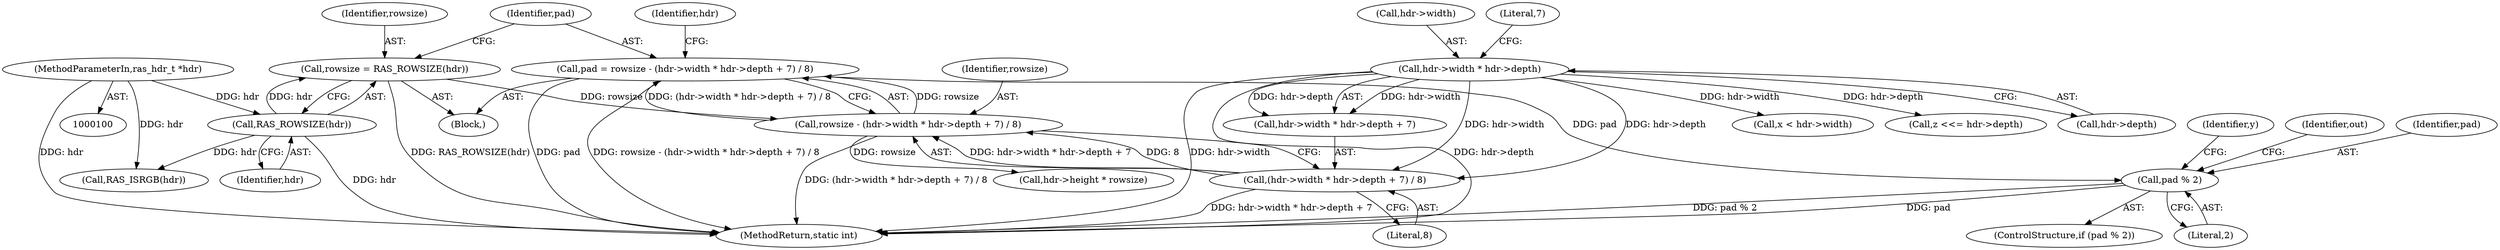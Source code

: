 digraph "0_jasper_411a4068f8c464e883358bf403a3e25158863823_1@integer" {
"1000144" [label="(Call,pad = rowsize - (hdr->width * hdr->depth + 7) / 8)"];
"1000146" [label="(Call,rowsize - (hdr->width * hdr->depth + 7) / 8)"];
"1000140" [label="(Call,rowsize = RAS_ROWSIZE(hdr))"];
"1000142" [label="(Call,RAS_ROWSIZE(hdr))"];
"1000102" [label="(MethodParameterIn,ras_hdr_t *hdr)"];
"1000148" [label="(Call,(hdr->width * hdr->depth + 7) / 8)"];
"1000150" [label="(Call,hdr->width * hdr->depth)"];
"1000336" [label="(Call,pad % 2)"];
"1000178" [label="(Identifier,y)"];
"1000343" [label="(Identifier,out)"];
"1000335" [label="(ControlStructure,if (pad % 2))"];
"1000163" [label="(Call,hdr->height * rowsize)"];
"1000218" [label="(Call,x < hdr->width)"];
"1000102" [label="(MethodParameterIn,ras_hdr_t *hdr)"];
"1000232" [label="(Call,RAS_ISRGB(hdr))"];
"1000141" [label="(Identifier,rowsize)"];
"1000337" [label="(Identifier,pad)"];
"1000149" [label="(Call,hdr->width * hdr->depth + 7)"];
"1000142" [label="(Call,RAS_ROWSIZE(hdr))"];
"1000106" [label="(Block,)"];
"1000140" [label="(Call,rowsize = RAS_ROWSIZE(hdr))"];
"1000336" [label="(Call,pad % 2)"];
"1000158" [label="(Literal,8)"];
"1000151" [label="(Call,hdr->width)"];
"1000150" [label="(Call,hdr->width * hdr->depth)"];
"1000226" [label="(Call,z <<= hdr->depth)"];
"1000366" [label="(MethodReturn,static int)"];
"1000147" [label="(Identifier,rowsize)"];
"1000154" [label="(Call,hdr->depth)"];
"1000145" [label="(Identifier,pad)"];
"1000148" [label="(Call,(hdr->width * hdr->depth + 7) / 8)"];
"1000157" [label="(Literal,7)"];
"1000144" [label="(Call,pad = rowsize - (hdr->width * hdr->depth + 7) / 8)"];
"1000338" [label="(Literal,2)"];
"1000146" [label="(Call,rowsize - (hdr->width * hdr->depth + 7) / 8)"];
"1000161" [label="(Identifier,hdr)"];
"1000143" [label="(Identifier,hdr)"];
"1000144" -> "1000106"  [label="AST: "];
"1000144" -> "1000146"  [label="CFG: "];
"1000145" -> "1000144"  [label="AST: "];
"1000146" -> "1000144"  [label="AST: "];
"1000161" -> "1000144"  [label="CFG: "];
"1000144" -> "1000366"  [label="DDG: pad"];
"1000144" -> "1000366"  [label="DDG: rowsize - (hdr->width * hdr->depth + 7) / 8"];
"1000146" -> "1000144"  [label="DDG: rowsize"];
"1000146" -> "1000144"  [label="DDG: (hdr->width * hdr->depth + 7) / 8"];
"1000144" -> "1000336"  [label="DDG: pad"];
"1000146" -> "1000148"  [label="CFG: "];
"1000147" -> "1000146"  [label="AST: "];
"1000148" -> "1000146"  [label="AST: "];
"1000146" -> "1000366"  [label="DDG: (hdr->width * hdr->depth + 7) / 8"];
"1000140" -> "1000146"  [label="DDG: rowsize"];
"1000148" -> "1000146"  [label="DDG: hdr->width * hdr->depth + 7"];
"1000148" -> "1000146"  [label="DDG: 8"];
"1000146" -> "1000163"  [label="DDG: rowsize"];
"1000140" -> "1000106"  [label="AST: "];
"1000140" -> "1000142"  [label="CFG: "];
"1000141" -> "1000140"  [label="AST: "];
"1000142" -> "1000140"  [label="AST: "];
"1000145" -> "1000140"  [label="CFG: "];
"1000140" -> "1000366"  [label="DDG: RAS_ROWSIZE(hdr)"];
"1000142" -> "1000140"  [label="DDG: hdr"];
"1000142" -> "1000143"  [label="CFG: "];
"1000143" -> "1000142"  [label="AST: "];
"1000142" -> "1000366"  [label="DDG: hdr"];
"1000102" -> "1000142"  [label="DDG: hdr"];
"1000142" -> "1000232"  [label="DDG: hdr"];
"1000102" -> "1000100"  [label="AST: "];
"1000102" -> "1000366"  [label="DDG: hdr"];
"1000102" -> "1000232"  [label="DDG: hdr"];
"1000148" -> "1000158"  [label="CFG: "];
"1000149" -> "1000148"  [label="AST: "];
"1000158" -> "1000148"  [label="AST: "];
"1000148" -> "1000366"  [label="DDG: hdr->width * hdr->depth + 7"];
"1000150" -> "1000148"  [label="DDG: hdr->width"];
"1000150" -> "1000148"  [label="DDG: hdr->depth"];
"1000150" -> "1000149"  [label="AST: "];
"1000150" -> "1000154"  [label="CFG: "];
"1000151" -> "1000150"  [label="AST: "];
"1000154" -> "1000150"  [label="AST: "];
"1000157" -> "1000150"  [label="CFG: "];
"1000150" -> "1000366"  [label="DDG: hdr->width"];
"1000150" -> "1000366"  [label="DDG: hdr->depth"];
"1000150" -> "1000149"  [label="DDG: hdr->width"];
"1000150" -> "1000149"  [label="DDG: hdr->depth"];
"1000150" -> "1000218"  [label="DDG: hdr->width"];
"1000150" -> "1000226"  [label="DDG: hdr->depth"];
"1000336" -> "1000335"  [label="AST: "];
"1000336" -> "1000338"  [label="CFG: "];
"1000337" -> "1000336"  [label="AST: "];
"1000338" -> "1000336"  [label="AST: "];
"1000343" -> "1000336"  [label="CFG: "];
"1000178" -> "1000336"  [label="CFG: "];
"1000336" -> "1000366"  [label="DDG: pad % 2"];
"1000336" -> "1000366"  [label="DDG: pad"];
}

